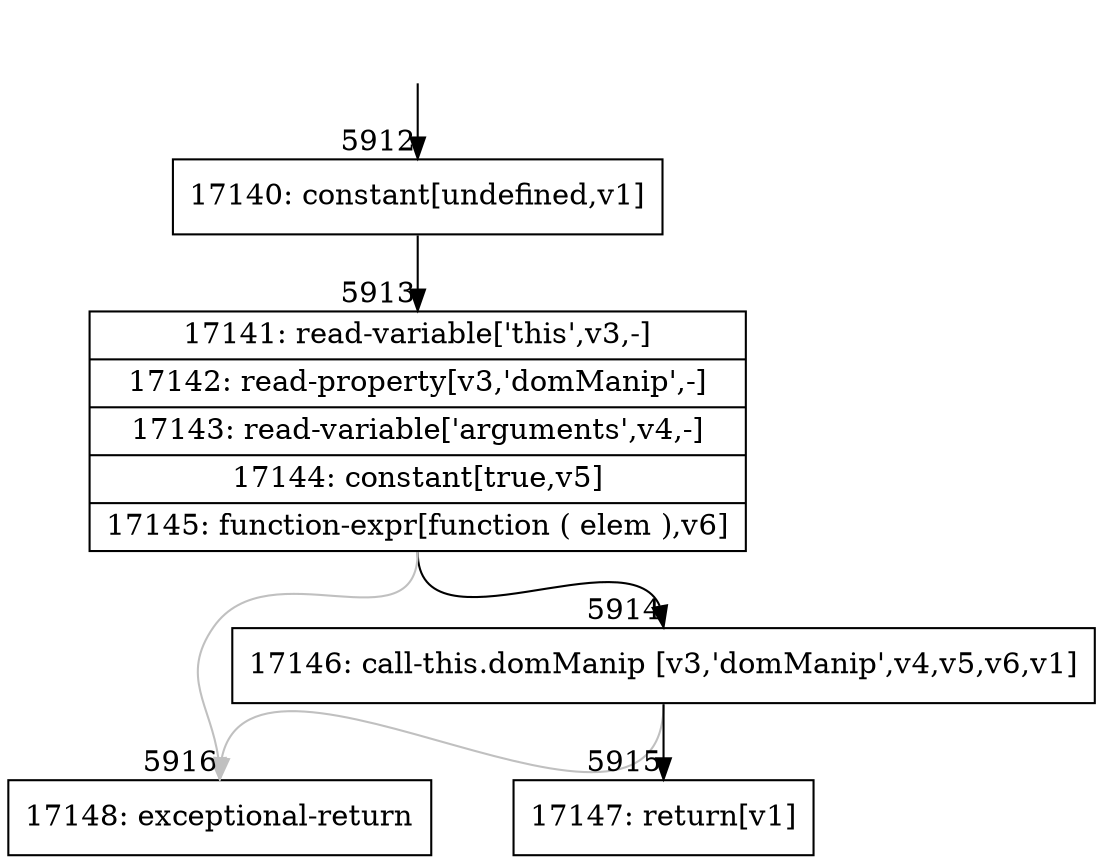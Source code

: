 digraph {
rankdir="TD"
BB_entry387[shape=none,label=""];
BB_entry387 -> BB5912 [tailport=s, headport=n, headlabel="    5912"]
BB5912 [shape=record label="{17140: constant[undefined,v1]}" ] 
BB5912 -> BB5913 [tailport=s, headport=n, headlabel="      5913"]
BB5913 [shape=record label="{17141: read-variable['this',v3,-]|17142: read-property[v3,'domManip',-]|17143: read-variable['arguments',v4,-]|17144: constant[true,v5]|17145: function-expr[function ( elem ),v6]}" ] 
BB5913 -> BB5914 [tailport=s, headport=n, headlabel="      5914"]
BB5913 -> BB5916 [tailport=s, headport=n, color=gray, headlabel="      5916"]
BB5914 [shape=record label="{17146: call-this.domManip [v3,'domManip',v4,v5,v6,v1]}" ] 
BB5914 -> BB5915 [tailport=s, headport=n, headlabel="      5915"]
BB5914 -> BB5916 [tailport=s, headport=n, color=gray]
BB5915 [shape=record label="{17147: return[v1]}" ] 
BB5916 [shape=record label="{17148: exceptional-return}" ] 
}
